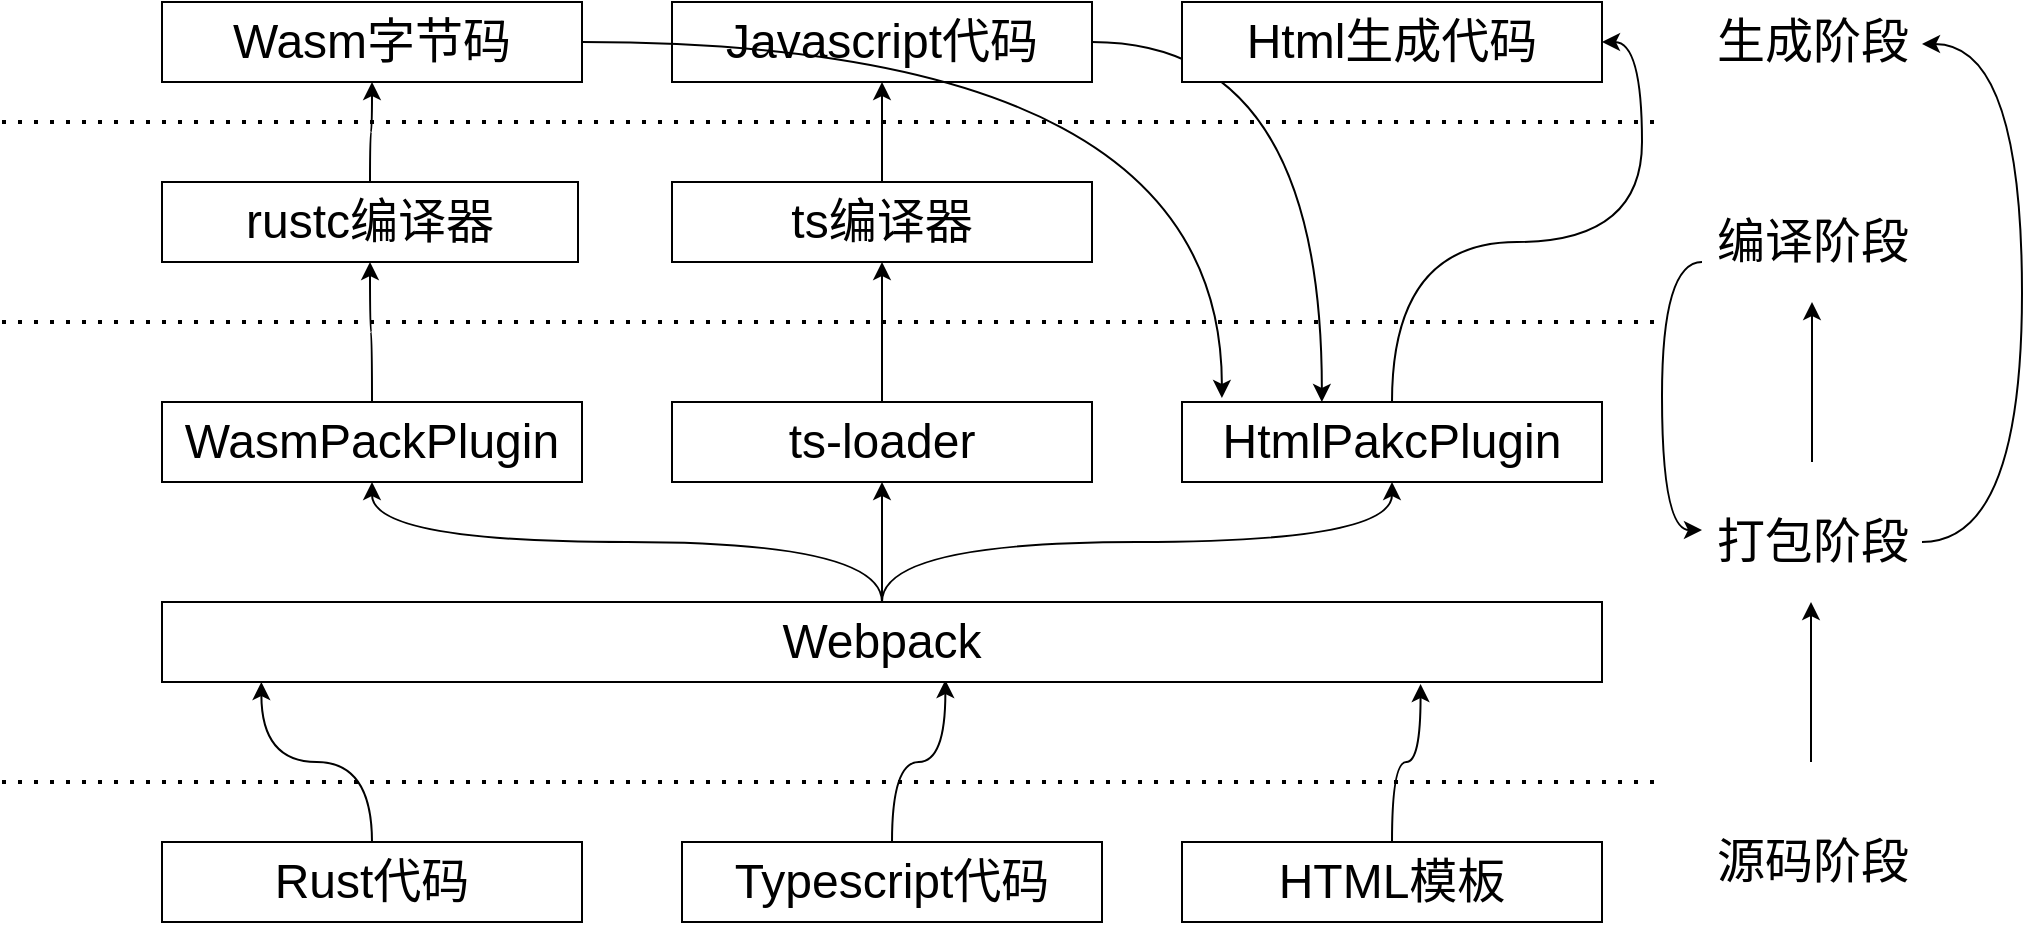 <mxfile version="14.4.3" type="github">
  <diagram id="aUgEeTDkEXUp3sa-YZVu" name="Page-1">
    <mxGraphModel dx="1186" dy="707" grid="1" gridSize="10" guides="1" tooltips="1" connect="1" arrows="1" fold="1" page="1" pageScale="1" pageWidth="827" pageHeight="1169" math="0" shadow="0">
      <root>
        <mxCell id="0" />
        <mxCell id="1" parent="0" />
        <mxCell id="HjlAa8iH-TzIz_dnbYaD-38" style="edgeStyle=orthogonalEdgeStyle;curved=1;rounded=0;orthogonalLoop=1;jettySize=auto;html=1;entryX=0.069;entryY=1;entryDx=0;entryDy=0;entryPerimeter=0;" edge="1" parent="1" source="HjlAa8iH-TzIz_dnbYaD-1" target="HjlAa8iH-TzIz_dnbYaD-5">
          <mxGeometry relative="1" as="geometry" />
        </mxCell>
        <mxCell id="HjlAa8iH-TzIz_dnbYaD-1" value="&lt;font style=&quot;font-size: 24px&quot;&gt;Rust代码&lt;/font&gt;" style="rounded=0;whiteSpace=wrap;html=1;" vertex="1" parent="1">
          <mxGeometry x="150" y="550" width="210" height="40" as="geometry" />
        </mxCell>
        <mxCell id="HjlAa8iH-TzIz_dnbYaD-39" style="edgeStyle=orthogonalEdgeStyle;curved=1;rounded=0;orthogonalLoop=1;jettySize=auto;html=1;entryX=0.544;entryY=0.975;entryDx=0;entryDy=0;entryPerimeter=0;" edge="1" parent="1" source="HjlAa8iH-TzIz_dnbYaD-3" target="HjlAa8iH-TzIz_dnbYaD-5">
          <mxGeometry relative="1" as="geometry" />
        </mxCell>
        <mxCell id="HjlAa8iH-TzIz_dnbYaD-3" value="&lt;font style=&quot;font-size: 24px&quot;&gt;Typescript代码&lt;/font&gt;" style="rounded=0;whiteSpace=wrap;html=1;" vertex="1" parent="1">
          <mxGeometry x="410" y="550" width="210" height="40" as="geometry" />
        </mxCell>
        <mxCell id="HjlAa8iH-TzIz_dnbYaD-41" style="edgeStyle=orthogonalEdgeStyle;curved=1;rounded=0;orthogonalLoop=1;jettySize=auto;html=1;entryX=0.5;entryY=1;entryDx=0;entryDy=0;" edge="1" parent="1" source="HjlAa8iH-TzIz_dnbYaD-5" target="HjlAa8iH-TzIz_dnbYaD-26">
          <mxGeometry relative="1" as="geometry" />
        </mxCell>
        <mxCell id="HjlAa8iH-TzIz_dnbYaD-42" style="edgeStyle=orthogonalEdgeStyle;curved=1;rounded=0;orthogonalLoop=1;jettySize=auto;html=1;entryX=0.5;entryY=1;entryDx=0;entryDy=0;" edge="1" parent="1" source="HjlAa8iH-TzIz_dnbYaD-5" target="HjlAa8iH-TzIz_dnbYaD-27">
          <mxGeometry relative="1" as="geometry" />
        </mxCell>
        <mxCell id="HjlAa8iH-TzIz_dnbYaD-43" style="edgeStyle=orthogonalEdgeStyle;curved=1;rounded=0;orthogonalLoop=1;jettySize=auto;html=1;" edge="1" parent="1" source="HjlAa8iH-TzIz_dnbYaD-5" target="HjlAa8iH-TzIz_dnbYaD-29">
          <mxGeometry relative="1" as="geometry" />
        </mxCell>
        <mxCell id="HjlAa8iH-TzIz_dnbYaD-5" value="&lt;font style=&quot;font-size: 24px&quot;&gt;Webpack&lt;/font&gt;" style="rounded=0;whiteSpace=wrap;html=1;" vertex="1" parent="1">
          <mxGeometry x="150" y="430" width="720" height="40" as="geometry" />
        </mxCell>
        <mxCell id="HjlAa8iH-TzIz_dnbYaD-46" style="edgeStyle=orthogonalEdgeStyle;curved=1;rounded=0;orthogonalLoop=1;jettySize=auto;html=1;entryX=0.5;entryY=1;entryDx=0;entryDy=0;" edge="1" parent="1" source="HjlAa8iH-TzIz_dnbYaD-14" target="HjlAa8iH-TzIz_dnbYaD-33">
          <mxGeometry relative="1" as="geometry" />
        </mxCell>
        <mxCell id="HjlAa8iH-TzIz_dnbYaD-14" value="&lt;span style=&quot;font-size: 24px&quot;&gt;rustc编译器&lt;/span&gt;" style="rounded=0;whiteSpace=wrap;html=1;" vertex="1" parent="1">
          <mxGeometry x="150" y="220" width="208" height="40" as="geometry" />
        </mxCell>
        <mxCell id="HjlAa8iH-TzIz_dnbYaD-45" style="edgeStyle=orthogonalEdgeStyle;curved=1;rounded=0;orthogonalLoop=1;jettySize=auto;html=1;entryX=0.5;entryY=1;entryDx=0;entryDy=0;" edge="1" parent="1" source="HjlAa8iH-TzIz_dnbYaD-26" target="HjlAa8iH-TzIz_dnbYaD-14">
          <mxGeometry relative="1" as="geometry" />
        </mxCell>
        <mxCell id="HjlAa8iH-TzIz_dnbYaD-26" value="&lt;span style=&quot;font-size: 24px&quot;&gt;WasmPackPlugin&lt;/span&gt;" style="rounded=0;whiteSpace=wrap;html=1;" vertex="1" parent="1">
          <mxGeometry x="150" y="330" width="210" height="40" as="geometry" />
        </mxCell>
        <mxCell id="HjlAa8iH-TzIz_dnbYaD-44" style="edgeStyle=orthogonalEdgeStyle;curved=1;rounded=0;orthogonalLoop=1;jettySize=auto;html=1;entryX=0.5;entryY=1;entryDx=0;entryDy=0;" edge="1" parent="1" source="HjlAa8iH-TzIz_dnbYaD-27" target="HjlAa8iH-TzIz_dnbYaD-28">
          <mxGeometry relative="1" as="geometry" />
        </mxCell>
        <mxCell id="HjlAa8iH-TzIz_dnbYaD-27" value="&lt;span style=&quot;font-size: 24px&quot;&gt;ts-loader&lt;/span&gt;" style="rounded=0;whiteSpace=wrap;html=1;" vertex="1" parent="1">
          <mxGeometry x="405" y="330" width="210" height="40" as="geometry" />
        </mxCell>
        <mxCell id="HjlAa8iH-TzIz_dnbYaD-47" style="edgeStyle=orthogonalEdgeStyle;curved=1;rounded=0;orthogonalLoop=1;jettySize=auto;html=1;entryX=0.5;entryY=1;entryDx=0;entryDy=0;" edge="1" parent="1" source="HjlAa8iH-TzIz_dnbYaD-28" target="HjlAa8iH-TzIz_dnbYaD-32">
          <mxGeometry relative="1" as="geometry" />
        </mxCell>
        <mxCell id="HjlAa8iH-TzIz_dnbYaD-28" value="&lt;span style=&quot;font-size: 24px&quot;&gt;ts编译器&lt;/span&gt;" style="rounded=0;whiteSpace=wrap;html=1;" vertex="1" parent="1">
          <mxGeometry x="405" y="220" width="210" height="40" as="geometry" />
        </mxCell>
        <mxCell id="HjlAa8iH-TzIz_dnbYaD-52" style="edgeStyle=orthogonalEdgeStyle;curved=1;rounded=0;orthogonalLoop=1;jettySize=auto;html=1;entryX=1;entryY=0.5;entryDx=0;entryDy=0;" edge="1" parent="1" source="HjlAa8iH-TzIz_dnbYaD-29" target="HjlAa8iH-TzIz_dnbYaD-48">
          <mxGeometry relative="1" as="geometry" />
        </mxCell>
        <mxCell id="HjlAa8iH-TzIz_dnbYaD-29" value="&lt;span style=&quot;font-size: 24px&quot;&gt;HtmlPakcPlugin&lt;/span&gt;" style="rounded=0;whiteSpace=wrap;html=1;" vertex="1" parent="1">
          <mxGeometry x="660" y="330" width="210" height="40" as="geometry" />
        </mxCell>
        <mxCell id="HjlAa8iH-TzIz_dnbYaD-30" value="" style="endArrow=none;dashed=1;html=1;dashPattern=1 3;strokeWidth=2;" edge="1" parent="1">
          <mxGeometry width="50" height="50" relative="1" as="geometry">
            <mxPoint x="70" y="520" as="sourcePoint" />
            <mxPoint x="900" y="520" as="targetPoint" />
          </mxGeometry>
        </mxCell>
        <mxCell id="HjlAa8iH-TzIz_dnbYaD-31" value="" style="endArrow=none;dashed=1;html=1;dashPattern=1 3;strokeWidth=2;" edge="1" parent="1">
          <mxGeometry width="50" height="50" relative="1" as="geometry">
            <mxPoint x="70" y="290" as="sourcePoint" />
            <mxPoint x="900" y="290" as="targetPoint" />
          </mxGeometry>
        </mxCell>
        <mxCell id="HjlAa8iH-TzIz_dnbYaD-50" style="edgeStyle=orthogonalEdgeStyle;curved=1;rounded=0;orthogonalLoop=1;jettySize=auto;html=1;entryX=0.333;entryY=0;entryDx=0;entryDy=0;entryPerimeter=0;" edge="1" parent="1" source="HjlAa8iH-TzIz_dnbYaD-32" target="HjlAa8iH-TzIz_dnbYaD-29">
          <mxGeometry relative="1" as="geometry" />
        </mxCell>
        <mxCell id="HjlAa8iH-TzIz_dnbYaD-32" value="&lt;span style=&quot;font-size: 24px&quot;&gt;Javascript代码&lt;/span&gt;" style="rounded=0;whiteSpace=wrap;html=1;" vertex="1" parent="1">
          <mxGeometry x="405" y="130" width="210" height="40" as="geometry" />
        </mxCell>
        <mxCell id="HjlAa8iH-TzIz_dnbYaD-49" style="edgeStyle=orthogonalEdgeStyle;curved=1;rounded=0;orthogonalLoop=1;jettySize=auto;html=1;entryX=0.095;entryY=-0.05;entryDx=0;entryDy=0;entryPerimeter=0;" edge="1" parent="1" source="HjlAa8iH-TzIz_dnbYaD-33" target="HjlAa8iH-TzIz_dnbYaD-29">
          <mxGeometry relative="1" as="geometry" />
        </mxCell>
        <mxCell id="HjlAa8iH-TzIz_dnbYaD-33" value="&lt;span style=&quot;font-size: 24px&quot;&gt;Wasm字节码&lt;/span&gt;" style="rounded=0;whiteSpace=wrap;html=1;" vertex="1" parent="1">
          <mxGeometry x="150" y="130" width="210" height="40" as="geometry" />
        </mxCell>
        <mxCell id="HjlAa8iH-TzIz_dnbYaD-34" value="" style="endArrow=none;dashed=1;html=1;dashPattern=1 3;strokeWidth=2;" edge="1" parent="1">
          <mxGeometry width="50" height="50" relative="1" as="geometry">
            <mxPoint x="70" y="190" as="sourcePoint" />
            <mxPoint x="900" y="190" as="targetPoint" />
          </mxGeometry>
        </mxCell>
        <mxCell id="HjlAa8iH-TzIz_dnbYaD-40" style="edgeStyle=orthogonalEdgeStyle;curved=1;rounded=0;orthogonalLoop=1;jettySize=auto;html=1;entryX=0.874;entryY=1.025;entryDx=0;entryDy=0;entryPerimeter=0;" edge="1" parent="1" source="HjlAa8iH-TzIz_dnbYaD-35" target="HjlAa8iH-TzIz_dnbYaD-5">
          <mxGeometry relative="1" as="geometry" />
        </mxCell>
        <mxCell id="HjlAa8iH-TzIz_dnbYaD-35" value="&lt;span style=&quot;font-size: 24px&quot;&gt;HTML模板&lt;/span&gt;" style="rounded=0;whiteSpace=wrap;html=1;" vertex="1" parent="1">
          <mxGeometry x="660" y="550" width="210" height="40" as="geometry" />
        </mxCell>
        <mxCell id="HjlAa8iH-TzIz_dnbYaD-48" value="&lt;span style=&quot;font-size: 24px&quot;&gt;Html生成代码&lt;/span&gt;" style="rounded=0;whiteSpace=wrap;html=1;" vertex="1" parent="1">
          <mxGeometry x="660" y="130" width="210" height="40" as="geometry" />
        </mxCell>
        <mxCell id="HjlAa8iH-TzIz_dnbYaD-55" value="&lt;span style=&quot;font-size: 24px&quot;&gt;生成阶段&lt;/span&gt;" style="text;html=1;align=center;verticalAlign=middle;resizable=0;points=[];autosize=1;" vertex="1" parent="1">
          <mxGeometry x="920" y="140" width="110" height="20" as="geometry" />
        </mxCell>
        <mxCell id="HjlAa8iH-TzIz_dnbYaD-59" style="edgeStyle=orthogonalEdgeStyle;curved=1;rounded=0;orthogonalLoop=1;jettySize=auto;html=1;" edge="1" parent="1">
          <mxGeometry relative="1" as="geometry">
            <mxPoint x="975" y="280" as="targetPoint" />
            <mxPoint x="975" y="360" as="sourcePoint" />
          </mxGeometry>
        </mxCell>
        <mxCell id="HjlAa8iH-TzIz_dnbYaD-63" style="edgeStyle=orthogonalEdgeStyle;curved=1;rounded=0;orthogonalLoop=1;jettySize=auto;html=1;" edge="1" parent="1" source="HjlAa8iH-TzIz_dnbYaD-56">
          <mxGeometry relative="1" as="geometry">
            <mxPoint x="1030" y="151" as="targetPoint" />
            <Array as="points">
              <mxPoint x="1080" y="400" />
              <mxPoint x="1080" y="151" />
            </Array>
          </mxGeometry>
        </mxCell>
        <mxCell id="HjlAa8iH-TzIz_dnbYaD-56" value="&lt;font style=&quot;font-size: 24px&quot;&gt;打包阶段&lt;/font&gt;" style="text;html=1;align=center;verticalAlign=middle;resizable=0;points=[];autosize=1;" vertex="1" parent="1">
          <mxGeometry x="920" y="390" width="110" height="20" as="geometry" />
        </mxCell>
        <mxCell id="HjlAa8iH-TzIz_dnbYaD-57" value="&lt;span style=&quot;font-size: 24px&quot;&gt;源码阶段&lt;/span&gt;" style="text;html=1;align=center;verticalAlign=middle;resizable=0;points=[];autosize=1;" vertex="1" parent="1">
          <mxGeometry x="920" y="550" width="110" height="20" as="geometry" />
        </mxCell>
        <mxCell id="HjlAa8iH-TzIz_dnbYaD-62" style="edgeStyle=orthogonalEdgeStyle;curved=1;rounded=0;orthogonalLoop=1;jettySize=auto;html=1;" edge="1" parent="1" source="HjlAa8iH-TzIz_dnbYaD-58" target="HjlAa8iH-TzIz_dnbYaD-56">
          <mxGeometry relative="1" as="geometry">
            <Array as="points">
              <mxPoint x="900" y="260" />
              <mxPoint x="900" y="394" />
            </Array>
          </mxGeometry>
        </mxCell>
        <mxCell id="HjlAa8iH-TzIz_dnbYaD-58" value="&lt;span style=&quot;font-size: 24px&quot;&gt;编译阶段&lt;/span&gt;" style="text;html=1;align=center;verticalAlign=middle;resizable=0;points=[];autosize=1;" vertex="1" parent="1">
          <mxGeometry x="920" y="240" width="110" height="20" as="geometry" />
        </mxCell>
        <mxCell id="HjlAa8iH-TzIz_dnbYaD-60" style="edgeStyle=orthogonalEdgeStyle;curved=1;rounded=0;orthogonalLoop=1;jettySize=auto;html=1;" edge="1" parent="1">
          <mxGeometry relative="1" as="geometry">
            <mxPoint x="974.5" y="430" as="targetPoint" />
            <mxPoint x="974.5" y="510" as="sourcePoint" />
            <Array as="points">
              <mxPoint x="975" y="460" />
              <mxPoint x="975" y="460" />
            </Array>
          </mxGeometry>
        </mxCell>
      </root>
    </mxGraphModel>
  </diagram>
</mxfile>
